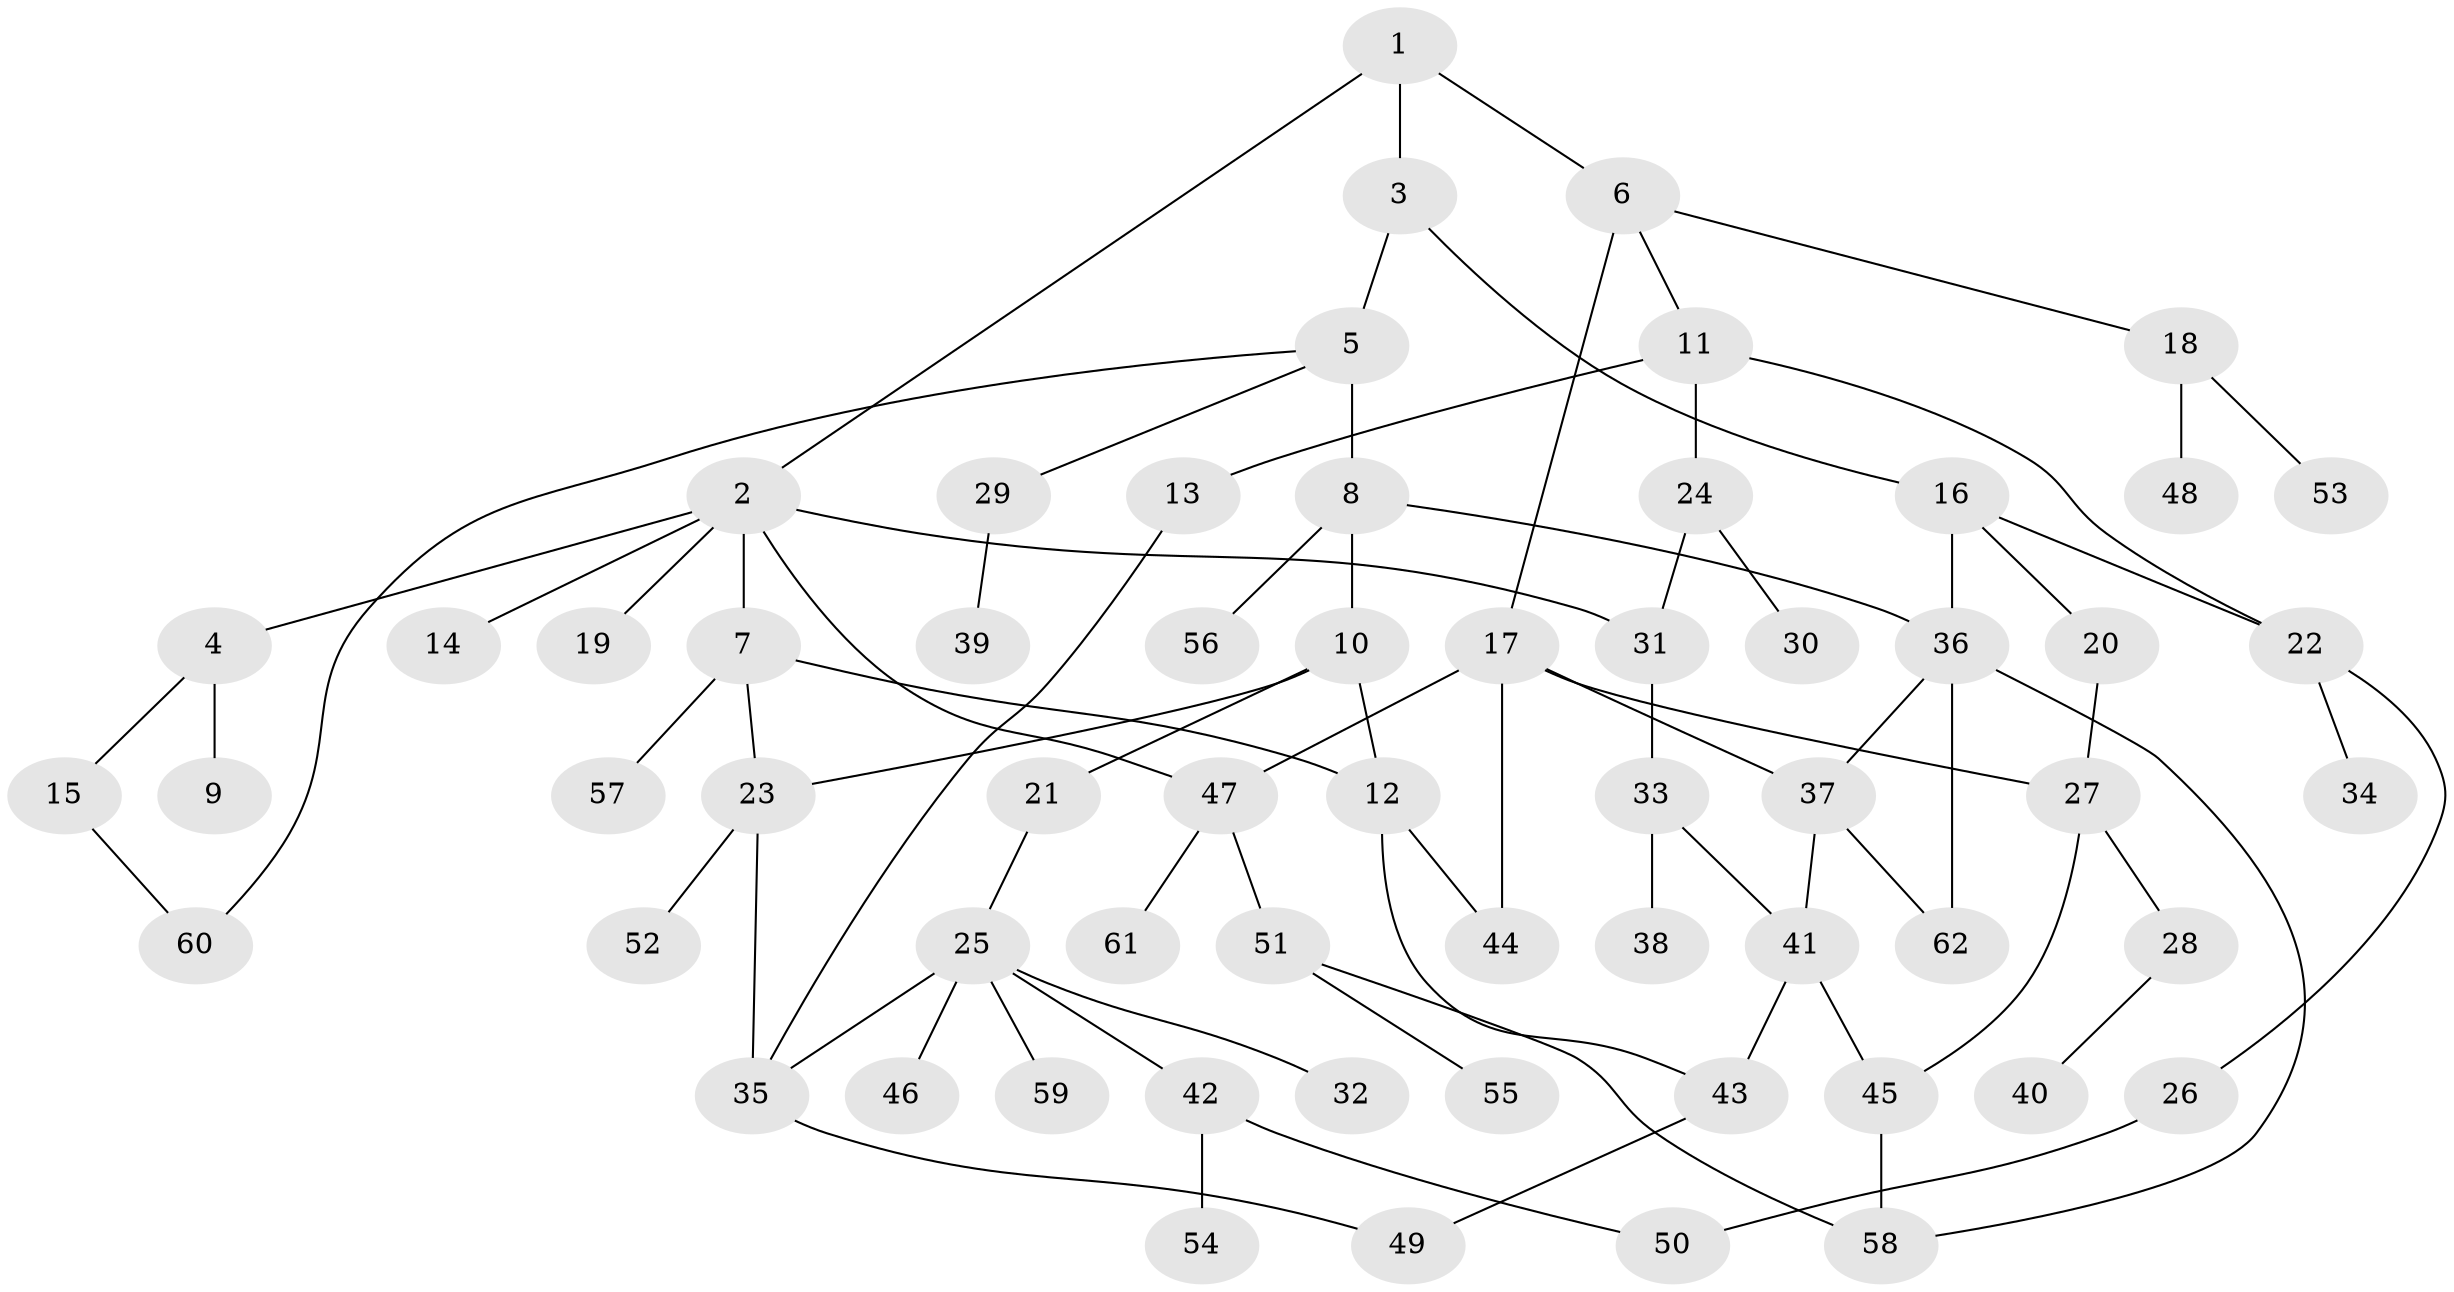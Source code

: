 // coarse degree distribution, {5: 0.15789473684210525, 2: 0.3157894736842105, 4: 0.10526315789473684, 8: 0.05263157894736842, 1: 0.15789473684210525, 3: 0.21052631578947367}
// Generated by graph-tools (version 1.1) at 2025/48/03/04/25 22:48:52]
// undirected, 62 vertices, 81 edges
graph export_dot {
  node [color=gray90,style=filled];
  1;
  2;
  3;
  4;
  5;
  6;
  7;
  8;
  9;
  10;
  11;
  12;
  13;
  14;
  15;
  16;
  17;
  18;
  19;
  20;
  21;
  22;
  23;
  24;
  25;
  26;
  27;
  28;
  29;
  30;
  31;
  32;
  33;
  34;
  35;
  36;
  37;
  38;
  39;
  40;
  41;
  42;
  43;
  44;
  45;
  46;
  47;
  48;
  49;
  50;
  51;
  52;
  53;
  54;
  55;
  56;
  57;
  58;
  59;
  60;
  61;
  62;
  1 -- 2;
  1 -- 3;
  1 -- 6;
  2 -- 4;
  2 -- 7;
  2 -- 14;
  2 -- 19;
  2 -- 31;
  2 -- 47;
  3 -- 5;
  3 -- 16;
  4 -- 9;
  4 -- 15;
  5 -- 8;
  5 -- 29;
  5 -- 60;
  6 -- 11;
  6 -- 17;
  6 -- 18;
  7 -- 23;
  7 -- 57;
  7 -- 12;
  8 -- 10;
  8 -- 56;
  8 -- 36;
  10 -- 12;
  10 -- 21;
  10 -- 23;
  11 -- 13;
  11 -- 24;
  11 -- 22;
  12 -- 44;
  12 -- 43;
  13 -- 35;
  15 -- 60;
  16 -- 20;
  16 -- 22;
  16 -- 36;
  17 -- 47;
  17 -- 44;
  17 -- 27;
  17 -- 37;
  18 -- 48;
  18 -- 53;
  20 -- 27;
  21 -- 25;
  22 -- 26;
  22 -- 34;
  23 -- 35;
  23 -- 52;
  24 -- 30;
  24 -- 31;
  25 -- 32;
  25 -- 42;
  25 -- 46;
  25 -- 59;
  25 -- 35;
  26 -- 50;
  27 -- 28;
  27 -- 45;
  28 -- 40;
  29 -- 39;
  31 -- 33;
  33 -- 38;
  33 -- 41;
  35 -- 49;
  36 -- 37;
  36 -- 58;
  36 -- 62;
  37 -- 41;
  37 -- 62;
  41 -- 43;
  41 -- 45;
  42 -- 54;
  42 -- 50;
  43 -- 49;
  45 -- 58;
  47 -- 51;
  47 -- 61;
  51 -- 55;
  51 -- 58;
}
